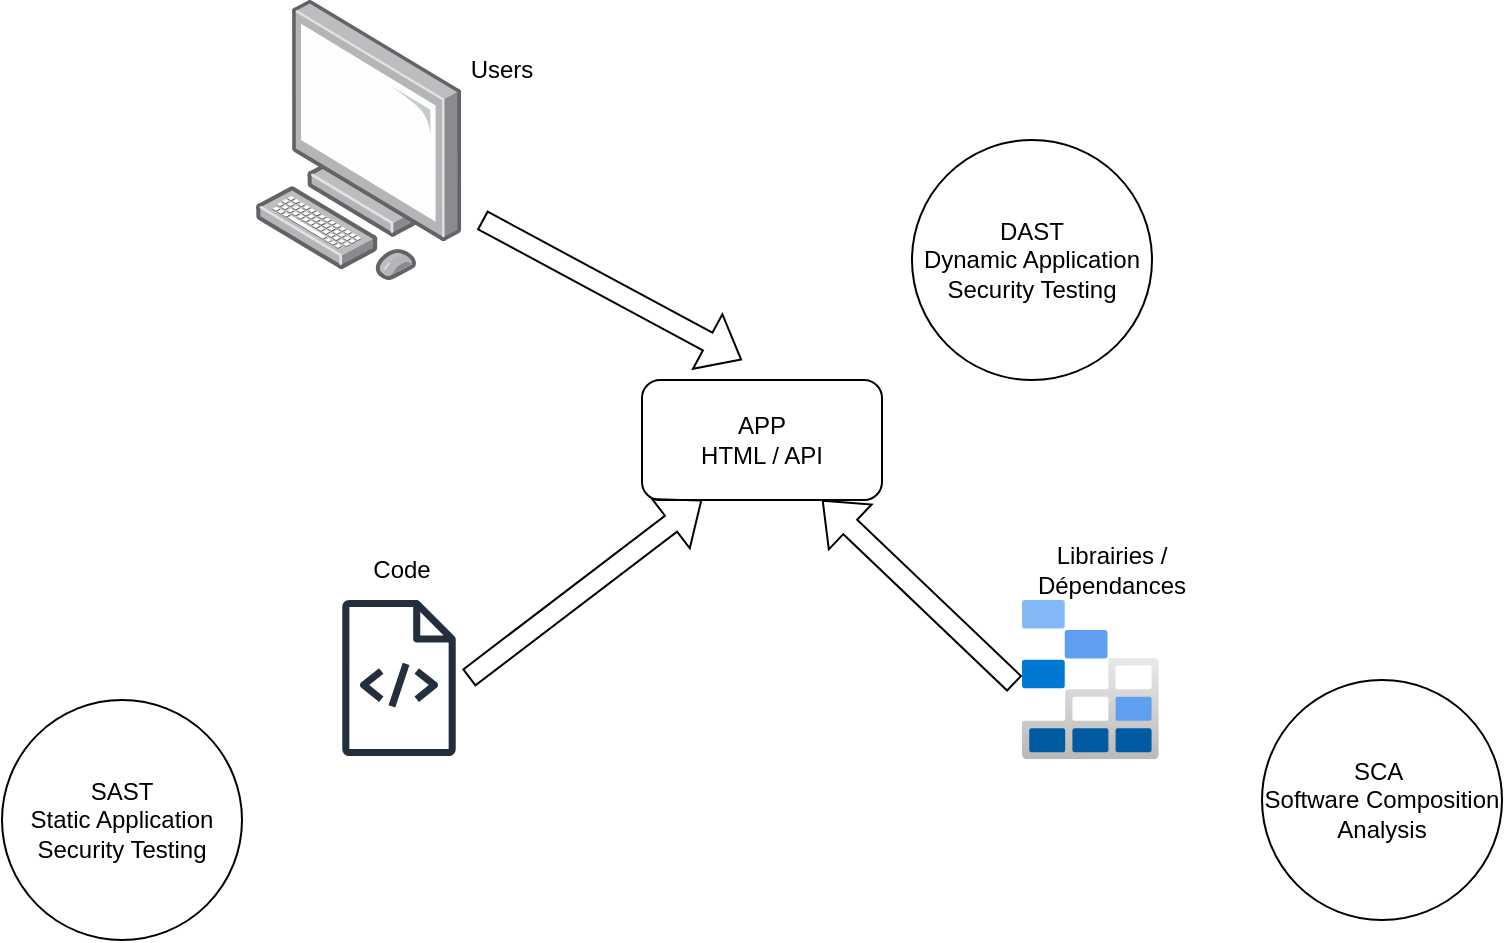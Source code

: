 <mxfile version="28.2.6">
  <diagram name="Page-1" id="UfevvxqJ-7oyU4rjKeek">
    <mxGraphModel dx="1001" dy="607" grid="1" gridSize="10" guides="1" tooltips="1" connect="1" arrows="1" fold="1" page="1" pageScale="1" pageWidth="1169" pageHeight="827" math="0" shadow="0">
      <root>
        <mxCell id="0" />
        <mxCell id="1" parent="0" />
        <mxCell id="_O_64iPQs3X-C6nSO5Xz-1" value="&lt;div&gt;APP&lt;/div&gt;HTML / API" style="rounded=1;whiteSpace=wrap;html=1;" vertex="1" parent="1">
          <mxGeometry x="450" y="290" width="120" height="60" as="geometry" />
        </mxCell>
        <mxCell id="_O_64iPQs3X-C6nSO5Xz-2" value="" style="image;points=[];aspect=fixed;html=1;align=center;shadow=0;dashed=0;image=img/lib/allied_telesis/computer_and_terminals/Personal_Computer.svg;" vertex="1" parent="1">
          <mxGeometry x="256.7" y="100" width="103.3" height="140" as="geometry" />
        </mxCell>
        <mxCell id="_O_64iPQs3X-C6nSO5Xz-3" value="Users" style="text;html=1;whiteSpace=wrap;strokeColor=none;fillColor=none;align=center;verticalAlign=middle;rounded=0;" vertex="1" parent="1">
          <mxGeometry x="320" y="120" width="120" height="30" as="geometry" />
        </mxCell>
        <mxCell id="_O_64iPQs3X-C6nSO5Xz-4" value="" style="sketch=0;outlineConnect=0;fontColor=#232F3E;gradientColor=none;fillColor=#232F3D;strokeColor=none;dashed=0;verticalLabelPosition=bottom;verticalAlign=top;align=center;html=1;fontSize=12;fontStyle=0;aspect=fixed;pointerEvents=1;shape=mxgraph.aws4.source_code;" vertex="1" parent="1">
          <mxGeometry x="300" y="400" width="57" height="78" as="geometry" />
        </mxCell>
        <mxCell id="_O_64iPQs3X-C6nSO5Xz-5" value="Code" style="text;html=1;whiteSpace=wrap;strokeColor=none;fillColor=none;align=center;verticalAlign=middle;rounded=0;" vertex="1" parent="1">
          <mxGeometry x="300" y="370" width="60" height="30" as="geometry" />
        </mxCell>
        <mxCell id="_O_64iPQs3X-C6nSO5Xz-6" value="" style="image;aspect=fixed;html=1;points=[];align=center;fontSize=12;image=img/lib/azure2/storage/Storage_Explorer.svg;" vertex="1" parent="1">
          <mxGeometry x="640" y="400" width="68.4" height="79.64" as="geometry" />
        </mxCell>
        <mxCell id="_O_64iPQs3X-C6nSO5Xz-7" value="Librairies / Dépendances" style="text;html=1;whiteSpace=wrap;strokeColor=none;fillColor=none;align=center;verticalAlign=middle;rounded=0;" vertex="1" parent="1">
          <mxGeometry x="620" y="370" width="130" height="30" as="geometry" />
        </mxCell>
        <mxCell id="_O_64iPQs3X-C6nSO5Xz-8" value="" style="shape=flexArrow;endArrow=classic;html=1;rounded=0;entryX=0.25;entryY=1;entryDx=0;entryDy=0;" edge="1" parent="1" target="_O_64iPQs3X-C6nSO5Xz-1">
          <mxGeometry width="50" height="50" relative="1" as="geometry">
            <mxPoint x="363.3" y="439" as="sourcePoint" />
            <mxPoint x="413.3" y="389" as="targetPoint" />
          </mxGeometry>
        </mxCell>
        <mxCell id="_O_64iPQs3X-C6nSO5Xz-9" value="" style="shape=flexArrow;endArrow=classic;html=1;rounded=0;entryX=0.75;entryY=1;entryDx=0;entryDy=0;exitX=-0.053;exitY=0.527;exitDx=0;exitDy=0;exitPerimeter=0;" edge="1" parent="1" source="_O_64iPQs3X-C6nSO5Xz-6" target="_O_64iPQs3X-C6nSO5Xz-1">
          <mxGeometry width="50" height="50" relative="1" as="geometry">
            <mxPoint x="430" y="479" as="sourcePoint" />
            <mxPoint x="546.7" y="390" as="targetPoint" />
          </mxGeometry>
        </mxCell>
        <mxCell id="_O_64iPQs3X-C6nSO5Xz-10" value="" style="shape=flexArrow;endArrow=classic;html=1;rounded=0;" edge="1" parent="1">
          <mxGeometry width="50" height="50" relative="1" as="geometry">
            <mxPoint x="370" y="210" as="sourcePoint" />
            <mxPoint x="500" y="280" as="targetPoint" />
          </mxGeometry>
        </mxCell>
        <mxCell id="_O_64iPQs3X-C6nSO5Xz-11" value="SAST&lt;div&gt;Static Application Security Testing&lt;/div&gt;" style="ellipse;whiteSpace=wrap;html=1;aspect=fixed;" vertex="1" parent="1">
          <mxGeometry x="130" y="450" width="120" height="120" as="geometry" />
        </mxCell>
        <mxCell id="_O_64iPQs3X-C6nSO5Xz-12" value="SCA&amp;nbsp;&lt;div&gt;Software Composition Analysis&lt;/div&gt;" style="ellipse;whiteSpace=wrap;html=1;aspect=fixed;" vertex="1" parent="1">
          <mxGeometry x="760" y="440" width="120" height="120" as="geometry" />
        </mxCell>
        <mxCell id="_O_64iPQs3X-C6nSO5Xz-13" value="DAST&lt;div&gt;Dynamic Application Security Testing&lt;/div&gt;" style="ellipse;whiteSpace=wrap;html=1;aspect=fixed;" vertex="1" parent="1">
          <mxGeometry x="585" y="170" width="120" height="120" as="geometry" />
        </mxCell>
      </root>
    </mxGraphModel>
  </diagram>
</mxfile>
